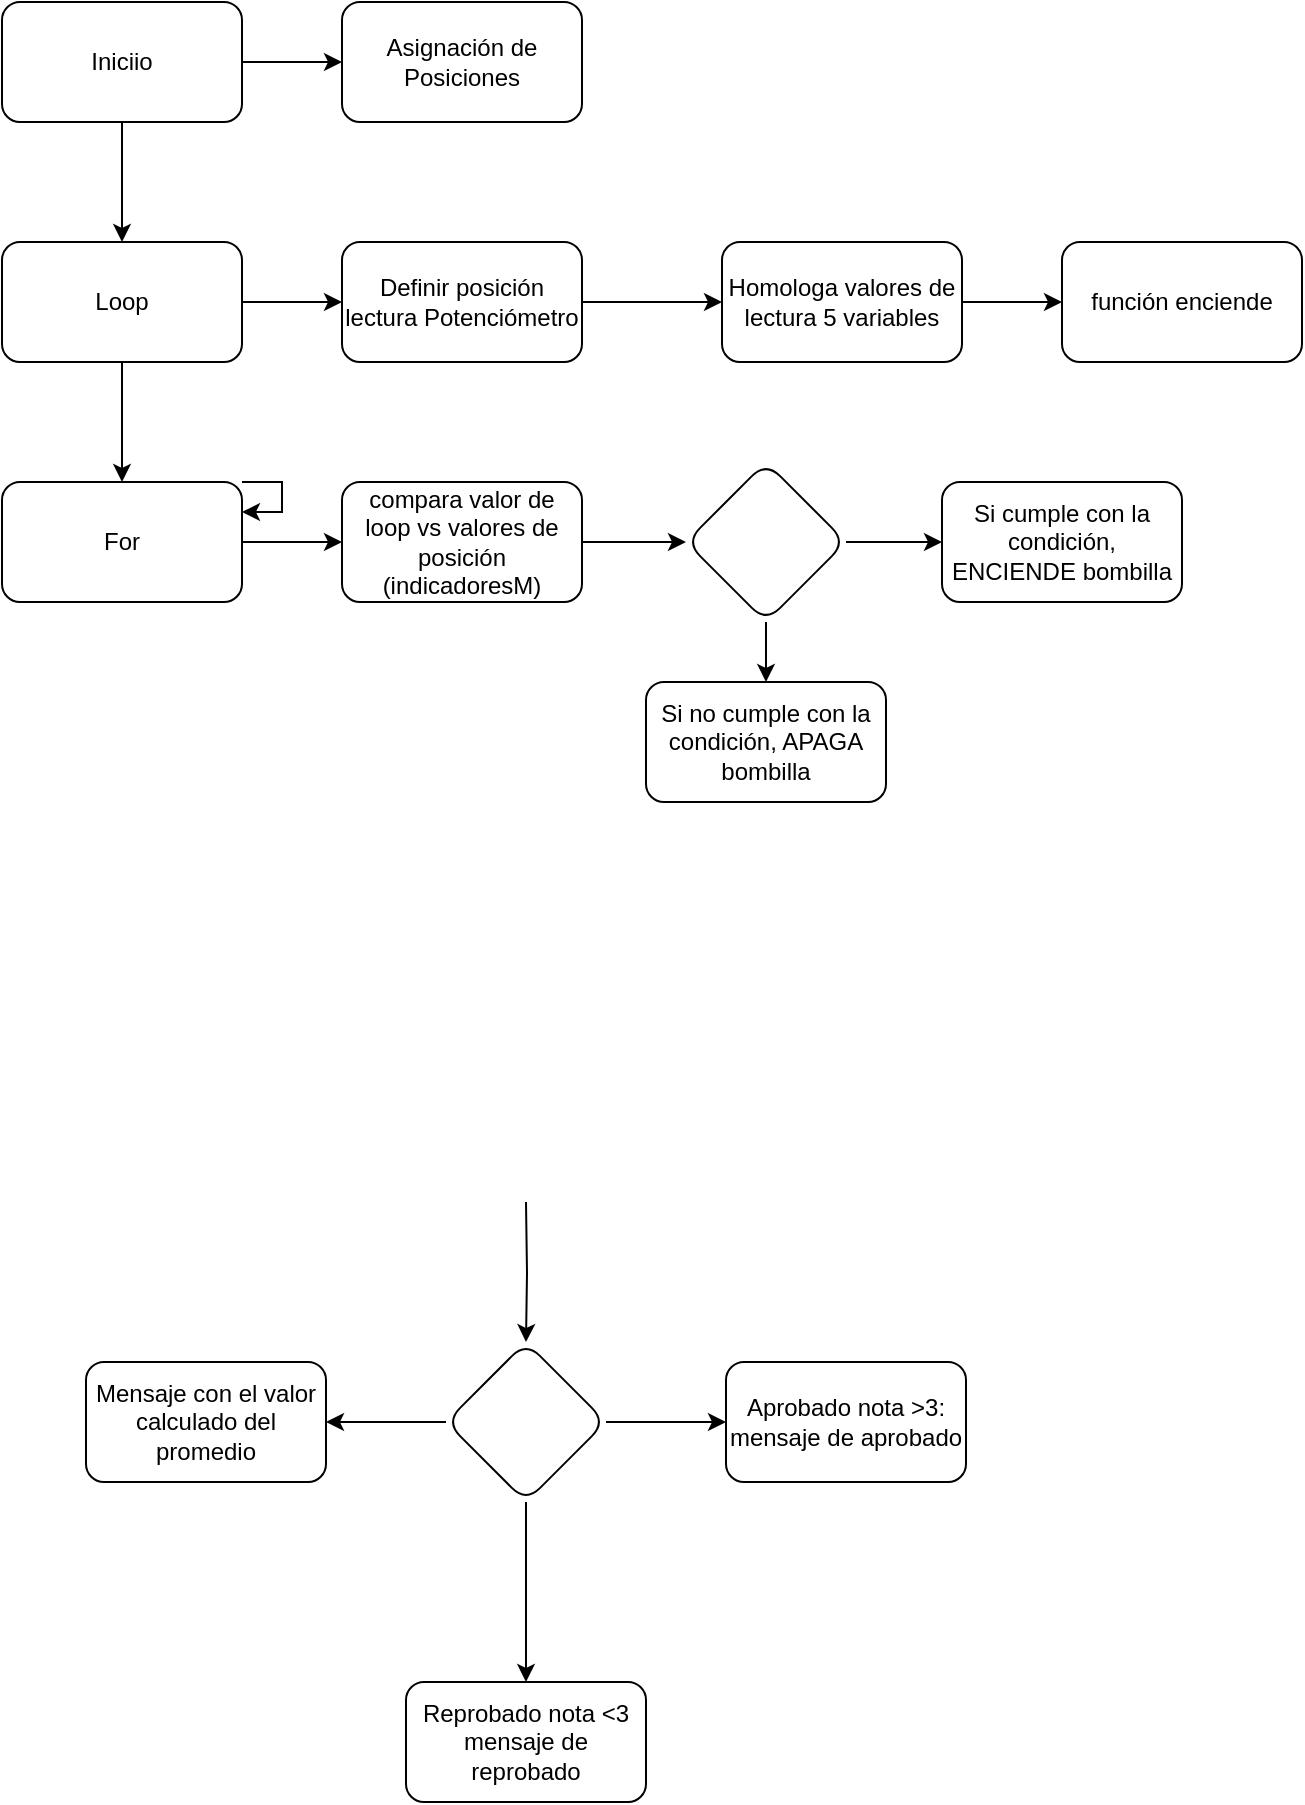 <mxfile version="13.9.2" type="github">
  <diagram id="C5RBs43oDa-KdzZeNtuy" name="Page-1">
    <mxGraphModel dx="946" dy="687" grid="1" gridSize="10" guides="1" tooltips="1" connect="1" arrows="1" fold="1" page="1" pageScale="1" pageWidth="827" pageHeight="1169" math="0" shadow="0">
      <root>
        <mxCell id="WIyWlLk6GJQsqaUBKTNV-0" />
        <mxCell id="WIyWlLk6GJQsqaUBKTNV-1" parent="WIyWlLk6GJQsqaUBKTNV-0" />
        <mxCell id="bK_J-pf7tGztya94RAqg-1" value="" style="edgeStyle=orthogonalEdgeStyle;rounded=0;orthogonalLoop=1;jettySize=auto;html=1;" edge="1" parent="WIyWlLk6GJQsqaUBKTNV-1" source="1ZM4-6F-wcKnOlTKeMzP-2" target="bK_J-pf7tGztya94RAqg-0">
          <mxGeometry relative="1" as="geometry" />
        </mxCell>
        <mxCell id="bK_J-pf7tGztya94RAqg-22" style="edgeStyle=orthogonalEdgeStyle;rounded=0;orthogonalLoop=1;jettySize=auto;html=1;entryX=0.5;entryY=0;entryDx=0;entryDy=0;" edge="1" parent="WIyWlLk6GJQsqaUBKTNV-1" source="1ZM4-6F-wcKnOlTKeMzP-2" target="1ZM4-6F-wcKnOlTKeMzP-39">
          <mxGeometry relative="1" as="geometry" />
        </mxCell>
        <mxCell id="1ZM4-6F-wcKnOlTKeMzP-2" value="Iniciio" style="rounded=1;whiteSpace=wrap;html=1;" parent="WIyWlLk6GJQsqaUBKTNV-1" vertex="1">
          <mxGeometry x="150" y="60" width="120" height="60" as="geometry" />
        </mxCell>
        <mxCell id="7kQ0YOoyYikiiQAxif0X-10" style="edgeStyle=orthogonalEdgeStyle;rounded=0;orthogonalLoop=1;jettySize=auto;html=1;entryX=1;entryY=0.25;entryDx=0;entryDy=0;exitX=1;exitY=0;exitDx=0;exitDy=0;" parent="WIyWlLk6GJQsqaUBKTNV-1" source="bK_J-pf7tGztya94RAqg-10" target="bK_J-pf7tGztya94RAqg-10" edge="1">
          <mxGeometry relative="1" as="geometry">
            <mxPoint x="691" y="590" as="targetPoint" />
            <Array as="points">
              <mxPoint x="290" y="300" />
              <mxPoint x="290" y="315" />
            </Array>
          </mxGeometry>
        </mxCell>
        <mxCell id="bK_J-pf7tGztya94RAqg-5" value="" style="edgeStyle=orthogonalEdgeStyle;rounded=0;orthogonalLoop=1;jettySize=auto;html=1;" edge="1" parent="WIyWlLk6GJQsqaUBKTNV-1" source="1ZM4-6F-wcKnOlTKeMzP-39" target="bK_J-pf7tGztya94RAqg-4">
          <mxGeometry relative="1" as="geometry" />
        </mxCell>
        <mxCell id="bK_J-pf7tGztya94RAqg-23" style="edgeStyle=orthogonalEdgeStyle;rounded=0;orthogonalLoop=1;jettySize=auto;html=1;entryX=0.5;entryY=0;entryDx=0;entryDy=0;" edge="1" parent="WIyWlLk6GJQsqaUBKTNV-1" source="1ZM4-6F-wcKnOlTKeMzP-39" target="bK_J-pf7tGztya94RAqg-10">
          <mxGeometry relative="1" as="geometry" />
        </mxCell>
        <mxCell id="1ZM4-6F-wcKnOlTKeMzP-39" value="Loop" style="whiteSpace=wrap;html=1;rounded=1;" parent="WIyWlLk6GJQsqaUBKTNV-1" vertex="1">
          <mxGeometry x="150" y="180" width="120" height="60" as="geometry" />
        </mxCell>
        <mxCell id="YtZomZumcTx4ObFlIYrY-5" value="" style="edgeStyle=orthogonalEdgeStyle;rounded=0;orthogonalLoop=1;jettySize=auto;html=1;" parent="WIyWlLk6GJQsqaUBKTNV-1" target="YtZomZumcTx4ObFlIYrY-4" edge="1">
          <mxGeometry relative="1" as="geometry">
            <mxPoint x="412" y="660" as="sourcePoint" />
          </mxGeometry>
        </mxCell>
        <mxCell id="YtZomZumcTx4ObFlIYrY-7" value="" style="edgeStyle=orthogonalEdgeStyle;rounded=0;orthogonalLoop=1;jettySize=auto;html=1;" parent="WIyWlLk6GJQsqaUBKTNV-1" source="YtZomZumcTx4ObFlIYrY-4" target="YtZomZumcTx4ObFlIYrY-6" edge="1">
          <mxGeometry relative="1" as="geometry" />
        </mxCell>
        <mxCell id="YtZomZumcTx4ObFlIYrY-9" value="" style="edgeStyle=orthogonalEdgeStyle;rounded=0;orthogonalLoop=1;jettySize=auto;html=1;" parent="WIyWlLk6GJQsqaUBKTNV-1" source="YtZomZumcTx4ObFlIYrY-4" target="YtZomZumcTx4ObFlIYrY-8" edge="1">
          <mxGeometry relative="1" as="geometry" />
        </mxCell>
        <mxCell id="YtZomZumcTx4ObFlIYrY-11" value="" style="edgeStyle=orthogonalEdgeStyle;rounded=0;orthogonalLoop=1;jettySize=auto;html=1;" parent="WIyWlLk6GJQsqaUBKTNV-1" source="YtZomZumcTx4ObFlIYrY-4" target="YtZomZumcTx4ObFlIYrY-10" edge="1">
          <mxGeometry relative="1" as="geometry" />
        </mxCell>
        <mxCell id="YtZomZumcTx4ObFlIYrY-4" value="" style="rhombus;whiteSpace=wrap;html=1;rounded=1;" parent="WIyWlLk6GJQsqaUBKTNV-1" vertex="1">
          <mxGeometry x="372" y="730" width="80" height="80" as="geometry" />
        </mxCell>
        <mxCell id="YtZomZumcTx4ObFlIYrY-6" value="Aprobado nota &amp;gt;3: mensaje de aprobado" style="whiteSpace=wrap;html=1;rounded=1;" parent="WIyWlLk6GJQsqaUBKTNV-1" vertex="1">
          <mxGeometry x="512" y="740" width="120" height="60" as="geometry" />
        </mxCell>
        <mxCell id="YtZomZumcTx4ObFlIYrY-8" value="Reprobado nota &amp;lt;3 mensaje de reprobado" style="whiteSpace=wrap;html=1;rounded=1;" parent="WIyWlLk6GJQsqaUBKTNV-1" vertex="1">
          <mxGeometry x="352" y="900" width="120" height="60" as="geometry" />
        </mxCell>
        <mxCell id="YtZomZumcTx4ObFlIYrY-10" value="Mensaje con el valor calculado del promedio&lt;br&gt;" style="whiteSpace=wrap;html=1;rounded=1;" parent="WIyWlLk6GJQsqaUBKTNV-1" vertex="1">
          <mxGeometry x="192" y="740" width="120" height="60" as="geometry" />
        </mxCell>
        <mxCell id="bK_J-pf7tGztya94RAqg-0" value="Asignación de Posiciones" style="rounded=1;whiteSpace=wrap;html=1;" vertex="1" parent="WIyWlLk6GJQsqaUBKTNV-1">
          <mxGeometry x="320" y="60" width="120" height="60" as="geometry" />
        </mxCell>
        <mxCell id="bK_J-pf7tGztya94RAqg-7" value="" style="edgeStyle=orthogonalEdgeStyle;rounded=0;orthogonalLoop=1;jettySize=auto;html=1;" edge="1" parent="WIyWlLk6GJQsqaUBKTNV-1" source="bK_J-pf7tGztya94RAqg-4" target="bK_J-pf7tGztya94RAqg-6">
          <mxGeometry relative="1" as="geometry" />
        </mxCell>
        <mxCell id="bK_J-pf7tGztya94RAqg-4" value="&lt;span&gt;Definir posición lectura Potenciómetro&lt;/span&gt;" style="whiteSpace=wrap;html=1;rounded=1;" vertex="1" parent="WIyWlLk6GJQsqaUBKTNV-1">
          <mxGeometry x="320" y="180" width="120" height="60" as="geometry" />
        </mxCell>
        <mxCell id="bK_J-pf7tGztya94RAqg-9" value="" style="edgeStyle=orthogonalEdgeStyle;rounded=0;orthogonalLoop=1;jettySize=auto;html=1;" edge="1" parent="WIyWlLk6GJQsqaUBKTNV-1" source="bK_J-pf7tGztya94RAqg-6" target="bK_J-pf7tGztya94RAqg-8">
          <mxGeometry relative="1" as="geometry" />
        </mxCell>
        <mxCell id="bK_J-pf7tGztya94RAqg-6" value="Homologa valores de lectura 5 variables" style="whiteSpace=wrap;html=1;rounded=1;" vertex="1" parent="WIyWlLk6GJQsqaUBKTNV-1">
          <mxGeometry x="510" y="180" width="120" height="60" as="geometry" />
        </mxCell>
        <mxCell id="bK_J-pf7tGztya94RAqg-8" value="función enciende" style="whiteSpace=wrap;html=1;rounded=1;" vertex="1" parent="WIyWlLk6GJQsqaUBKTNV-1">
          <mxGeometry x="680" y="180" width="120" height="60" as="geometry" />
        </mxCell>
        <mxCell id="bK_J-pf7tGztya94RAqg-13" value="" style="edgeStyle=orthogonalEdgeStyle;rounded=0;orthogonalLoop=1;jettySize=auto;html=1;" edge="1" parent="WIyWlLk6GJQsqaUBKTNV-1" source="bK_J-pf7tGztya94RAqg-10" target="bK_J-pf7tGztya94RAqg-12">
          <mxGeometry relative="1" as="geometry" />
        </mxCell>
        <mxCell id="bK_J-pf7tGztya94RAqg-10" value="For" style="whiteSpace=wrap;html=1;rounded=1;" vertex="1" parent="WIyWlLk6GJQsqaUBKTNV-1">
          <mxGeometry x="150" y="300" width="120" height="60" as="geometry" />
        </mxCell>
        <mxCell id="bK_J-pf7tGztya94RAqg-17" value="" style="edgeStyle=orthogonalEdgeStyle;rounded=0;orthogonalLoop=1;jettySize=auto;html=1;" edge="1" parent="WIyWlLk6GJQsqaUBKTNV-1" source="bK_J-pf7tGztya94RAqg-12" target="bK_J-pf7tGztya94RAqg-16">
          <mxGeometry relative="1" as="geometry" />
        </mxCell>
        <mxCell id="bK_J-pf7tGztya94RAqg-12" value="compara valor de loop vs valores de posición (indicadoresM)" style="whiteSpace=wrap;html=1;rounded=1;" vertex="1" parent="WIyWlLk6GJQsqaUBKTNV-1">
          <mxGeometry x="320" y="300" width="120" height="60" as="geometry" />
        </mxCell>
        <mxCell id="bK_J-pf7tGztya94RAqg-14" value="Si cumple con la condición, ENCIENDE bombilla" style="whiteSpace=wrap;html=1;rounded=1;" vertex="1" parent="WIyWlLk6GJQsqaUBKTNV-1">
          <mxGeometry x="620" y="300" width="120" height="60" as="geometry" />
        </mxCell>
        <mxCell id="bK_J-pf7tGztya94RAqg-19" value="" style="edgeStyle=orthogonalEdgeStyle;rounded=0;orthogonalLoop=1;jettySize=auto;html=1;" edge="1" parent="WIyWlLk6GJQsqaUBKTNV-1" source="bK_J-pf7tGztya94RAqg-16" target="bK_J-pf7tGztya94RAqg-18">
          <mxGeometry relative="1" as="geometry" />
        </mxCell>
        <mxCell id="bK_J-pf7tGztya94RAqg-20" value="" style="edgeStyle=orthogonalEdgeStyle;rounded=0;orthogonalLoop=1;jettySize=auto;html=1;" edge="1" parent="WIyWlLk6GJQsqaUBKTNV-1" source="bK_J-pf7tGztya94RAqg-16" target="bK_J-pf7tGztya94RAqg-14">
          <mxGeometry relative="1" as="geometry" />
        </mxCell>
        <mxCell id="bK_J-pf7tGztya94RAqg-16" value="" style="rhombus;whiteSpace=wrap;html=1;rounded=1;" vertex="1" parent="WIyWlLk6GJQsqaUBKTNV-1">
          <mxGeometry x="492" y="290" width="80" height="80" as="geometry" />
        </mxCell>
        <mxCell id="bK_J-pf7tGztya94RAqg-18" value="&lt;span&gt;Si no cumple con la condición, APAGA bombilla&lt;/span&gt;" style="whiteSpace=wrap;html=1;rounded=1;" vertex="1" parent="WIyWlLk6GJQsqaUBKTNV-1">
          <mxGeometry x="472" y="400" width="120" height="60" as="geometry" />
        </mxCell>
      </root>
    </mxGraphModel>
  </diagram>
</mxfile>
